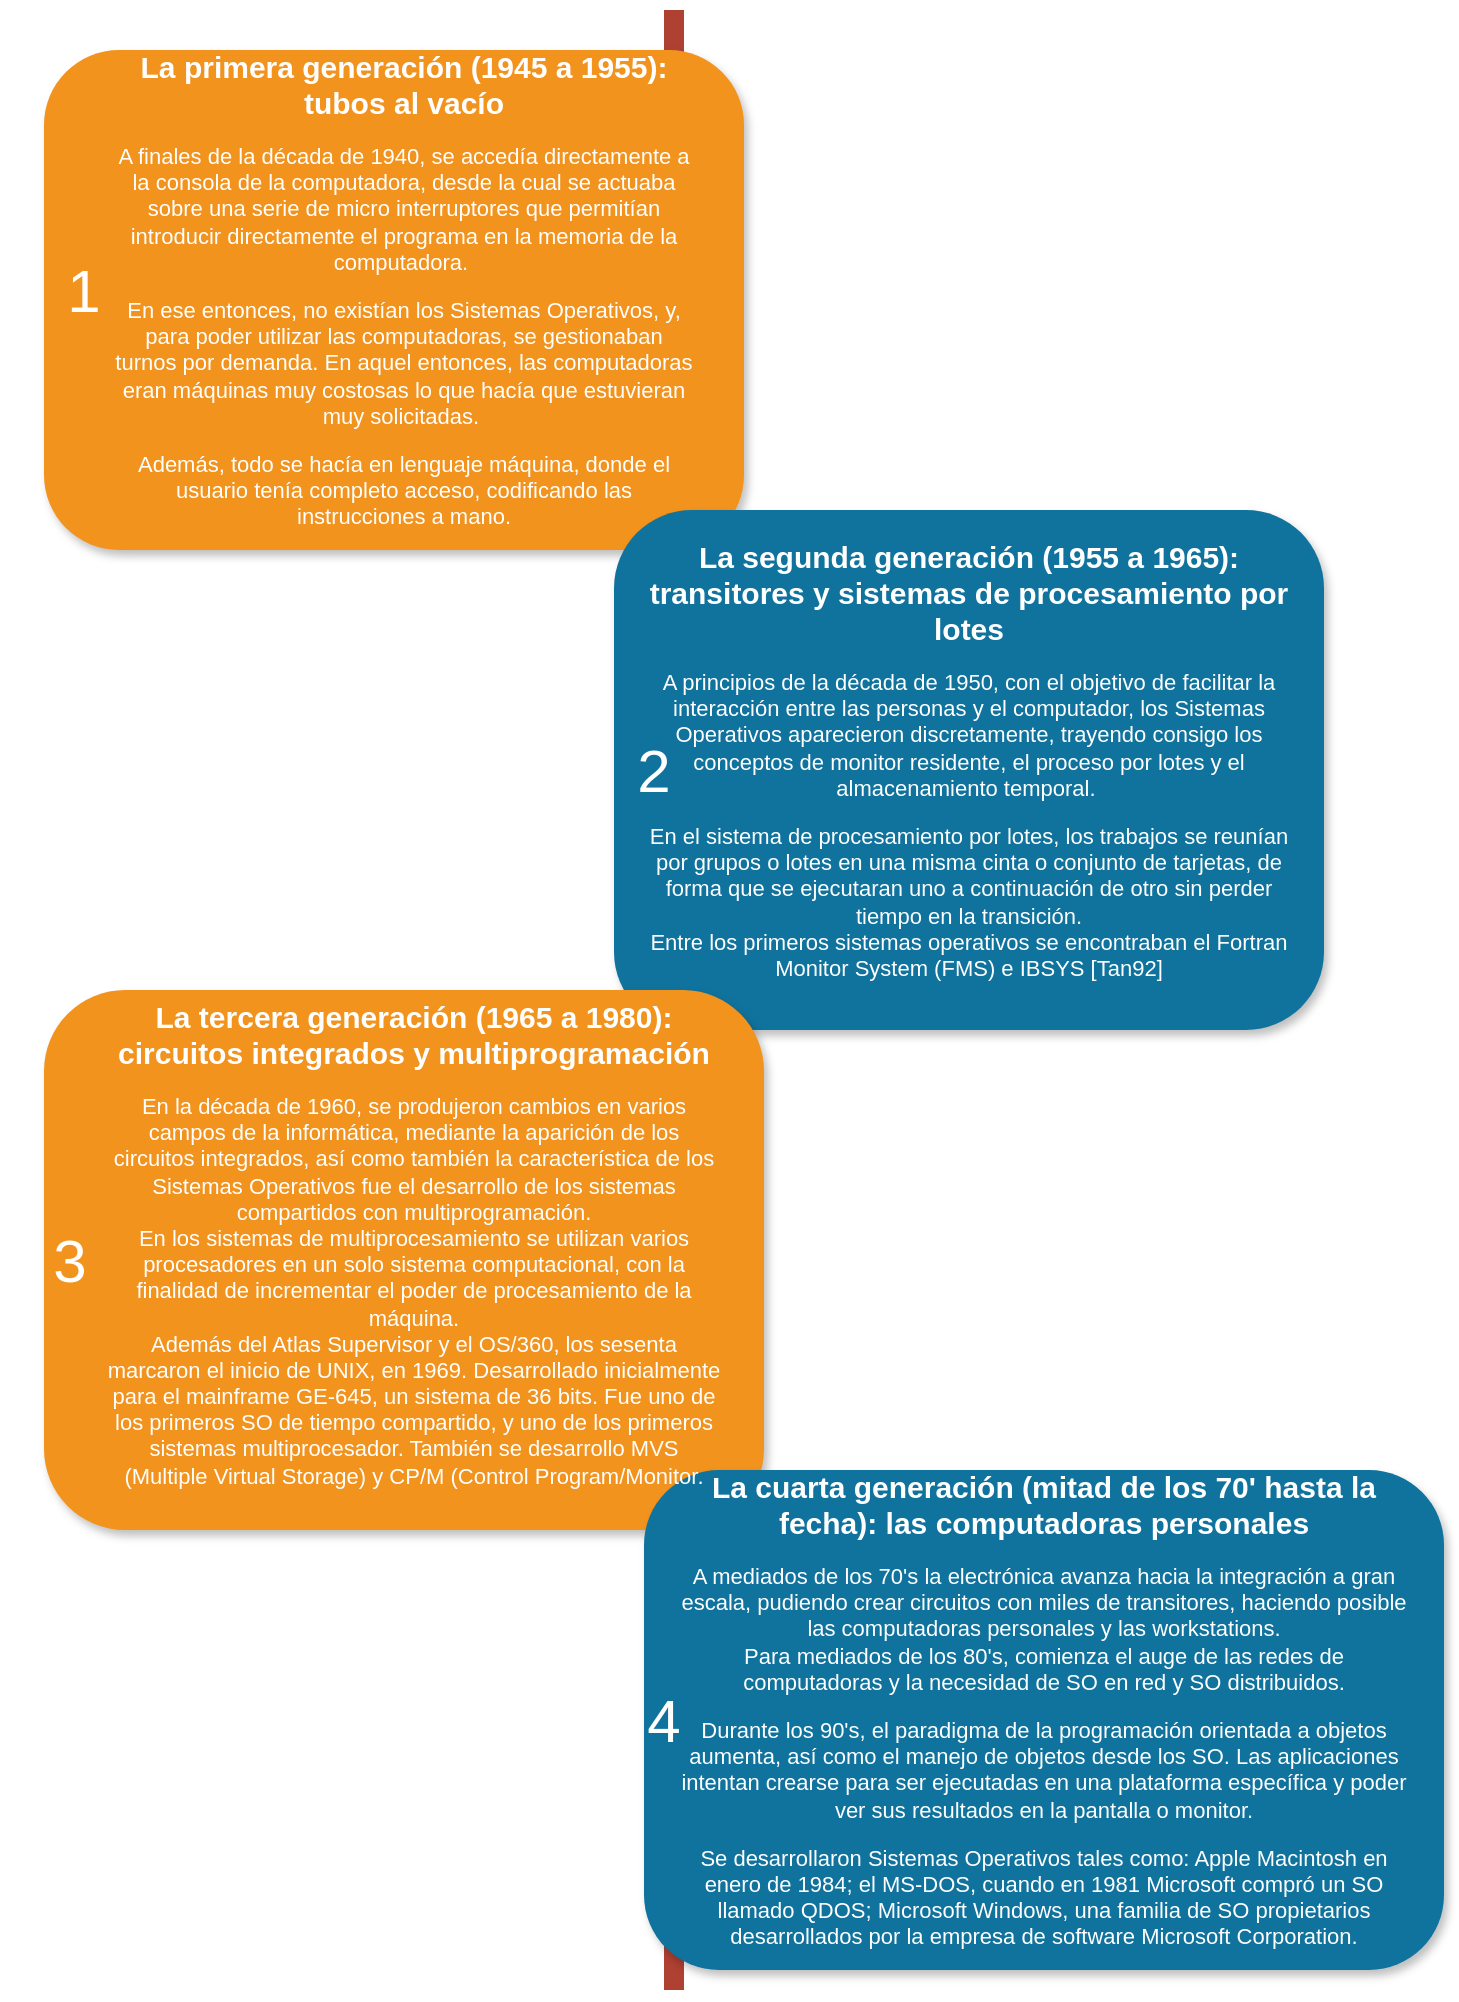 <mxfile version="24.2.9" type="github">
  <diagram name="Page-1" id="fbcf5db9-b524-4cd4-e4f3-379dc89c3999">
    <mxGraphModel dx="1274" dy="677" grid="1" gridSize="10" guides="1" tooltips="1" connect="1" arrows="1" fold="1" page="1" pageScale="1" pageWidth="850" pageHeight="1100" background="none" math="0" shadow="0">
      <root>
        <mxCell id="0" />
        <mxCell id="1" parent="0" />
        <mxCell id="2a0f93b5c73ef8e7-1" value="" style="line;strokeWidth=10;direction=south;html=1;fillColor=none;fontSize=13;fontColor=#000000;align=center;strokeColor=#AE4132;" parent="1" vertex="1">
          <mxGeometry x="360" y="70" width="10" height="990" as="geometry" />
        </mxCell>
        <mxCell id="2a0f93b5c73ef8e7-2" value="" style="rounded=1;whiteSpace=wrap;html=1;strokeColor=none;strokeWidth=1;fillColor=#F2931E;fontSize=13;fontColor=#FFFFFF;align=center;gradientColor=none;gradientDirection=east;verticalAlign=top;shadow=1;" parent="1" vertex="1">
          <mxGeometry x="50" y="90" width="350" height="250" as="geometry" />
        </mxCell>
        <mxCell id="2a0f93b5c73ef8e7-3" value="1" style="text;html=1;strokeColor=none;fillColor=none;align=center;verticalAlign=middle;whiteSpace=wrap;fontSize=30;fontColor=#FFFFFF;" parent="1" vertex="1">
          <mxGeometry x="50" y="200" width="40" height="20" as="geometry" />
        </mxCell>
        <mxCell id="2a0f93b5c73ef8e7-4" value="" style="rounded=1;whiteSpace=wrap;html=1;strokeColor=none;strokeWidth=1;fillColor=#10739E;fontSize=13;fontColor=#FFFFFF;align=center;gradientColor=none;gradientDirection=east;verticalAlign=top;shadow=1;" parent="1" vertex="1">
          <mxGeometry x="335" y="320" width="355" height="260" as="geometry" />
        </mxCell>
        <mxCell id="2a0f93b5c73ef8e7-5" value="2" style="text;html=1;strokeColor=none;fillColor=none;align=center;verticalAlign=middle;whiteSpace=wrap;fontSize=30;fontColor=#FFFFFF;" parent="1" vertex="1">
          <mxGeometry x="335" y="440" width="40" height="20" as="geometry" />
        </mxCell>
        <mxCell id="2a0f93b5c73ef8e7-6" value="" style="rounded=1;whiteSpace=wrap;html=1;strokeColor=none;strokeWidth=1;fillColor=#F2931E;fontSize=13;fontColor=#FFFFFF;align=center;gradientColor=none;gradientDirection=east;verticalAlign=top;shadow=1;" parent="1" vertex="1">
          <mxGeometry x="50" y="560" width="360" height="270" as="geometry" />
        </mxCell>
        <mxCell id="2a0f93b5c73ef8e7-7" value="3" style="text;html=1;strokeColor=none;fillColor=none;align=center;verticalAlign=middle;whiteSpace=wrap;fontSize=30;fontColor=#FFFFFF;" parent="1" vertex="1">
          <mxGeometry x="28.13" y="662.5" width="70" height="65" as="geometry" />
        </mxCell>
        <mxCell id="2a0f93b5c73ef8e7-8" value="" style="rounded=1;whiteSpace=wrap;html=1;strokeColor=none;strokeWidth=1;fillColor=#10739E;fontSize=13;fontColor=#FFFFFF;align=center;gradientColor=none;gradientDirection=east;verticalAlign=top;shadow=1;" parent="1" vertex="1">
          <mxGeometry x="350" y="800" width="400" height="250" as="geometry" />
        </mxCell>
        <mxCell id="2a0f93b5c73ef8e7-9" value="4" style="text;html=1;strokeColor=none;fillColor=none;align=center;verticalAlign=middle;whiteSpace=wrap;fontSize=30;fontColor=#FFFFFF;" parent="1" vertex="1">
          <mxGeometry x="340" y="915" width="40" height="20" as="geometry" />
        </mxCell>
        <mxCell id="2a0f93b5c73ef8e7-18" value="&lt;h1 style=&quot;font-size: 15px;&quot;&gt;&lt;font style=&quot;font-size: 15px;&quot;&gt;La primera generación (1945 a 1955): tubos al vacío&lt;br&gt;&lt;/font&gt;&lt;/h1&gt;&lt;p style=&quot;font-size: 11px;&quot;&gt;A finales de la década de 1940, se accedía directamente a la consola de la computadora, desde la cual se actuaba sobre una serie de micro interruptores que permitían introducir directamente el programa en la memoria de la computadora.&amp;nbsp;&lt;/p&gt;&lt;p style=&quot;font-size: 11px;&quot;&gt;En ese entonces, no existían los Sistemas Operativos, y, para poder utilizar las computadoras, se gestionaban turnos por demanda. En aquel entonces, las computadoras eran máquinas muy costosas lo que hacía que estuvieran muy solicitadas.&amp;nbsp;&lt;/p&gt;&lt;p style=&quot;font-size: 11px;&quot;&gt;Además, todo se hacía en lenguaje máquina, donde el usuario tenía completo acceso, codificando las instrucciones a mano. &lt;br&gt;&lt;/p&gt;&lt;p style=&quot;font-size: 11px;&quot;&gt;&lt;br&gt;&lt;/p&gt;" style="text;html=1;spacing=5;spacingTop=-20;whiteSpace=wrap;overflow=hidden;strokeColor=none;strokeWidth=4;fillColor=none;gradientColor=#007FFF;fontSize=9;fontColor=#FFFFFF;align=center;" parent="1" vertex="1">
          <mxGeometry x="80" y="90" width="300" height="245" as="geometry" />
        </mxCell>
        <mxCell id="2a0f93b5c73ef8e7-19" value="&lt;h1 style=&quot;font-size: 15px;&quot;&gt;La segunda generación (1955 a 1965): transitores y sistemas de procesamiento por lotes&lt;br&gt;&lt;/h1&gt;&lt;p style=&quot;font-size: 11px;&quot;&gt;A principios de la década de 1950, con el objetivo de facilitar la interacción entre las personas y el computador, los Sistemas Operativos aparecieron discretamente, trayendo consigo los conceptos de monitor residente, el proceso por lotes y el almacenamiento temporal.&amp;nbsp;&lt;/p&gt;&lt;p style=&quot;font-size: 11px;&quot;&gt;En el sistema de procesamiento por lotes, los trabajos se reunían por grupos o lotes en una misma cinta o conjunto de tarjetas, de forma que se ejecutaran uno a continuación de otro sin perder tiempo en la transición.&lt;br&gt;Entre los primeros sistemas operativos se encontraban el Fortran Monitor System (FMS) e IBSYS [Tan92]&lt;br&gt;&lt;/p&gt;&lt;p style=&quot;font-size: 11px;&quot;&gt;&lt;br&gt;&lt;/p&gt;" style="text;html=1;spacing=5;spacingTop=-20;whiteSpace=wrap;overflow=hidden;strokeColor=none;strokeWidth=4;fillColor=none;gradientColor=#007FFF;fontSize=9;fontColor=#FFFFFF;align=center;" parent="1" vertex="1">
          <mxGeometry x="346.25" y="335" width="332.5" height="240" as="geometry" />
        </mxCell>
        <mxCell id="2a0f93b5c73ef8e7-20" value="&lt;h1 style=&quot;font-size: 15px;&quot;&gt;La tercera generación (1965 a 1980): circuitos integrados y multiprogramación&lt;br&gt;&lt;/h1&gt;&lt;p style=&quot;font-size: 11px;&quot;&gt;En la década de 1960, se produjeron cambios en varios campos de la informática, mediante la aparición de los circuitos integrados, así como también la característica de los Sistemas Operativos fue el desarrollo de los sistemas compartidos con multiprogramación. &lt;br&gt;En los sistemas de multiprocesamiento se utilizan varios procesadores en un solo sistema computacional, con la finalidad de incrementar el poder de procesamiento de la máquina. &lt;br&gt;Además del Atlas Supervisor y el OS/360, los sesenta marcaron el inicio de UNIX, en 1969. Desarrollado inicialmente para el mainframe GE-645, un sistema de 36 bits. Fue uno de los primeros SO de tiempo compartido, y uno de los primeros sistemas multiprocesador. También se desarrollo MVS (Multiple Virtual Storage) y CP/M (Control Program/Monitor.&lt;br&gt;&lt;/p&gt;" style="text;html=1;spacing=5;spacingTop=-20;whiteSpace=wrap;overflow=hidden;strokeColor=none;strokeWidth=4;fillColor=none;gradientColor=#007FFF;fontSize=9;fontColor=#FFFFFF;align=center;" parent="1" vertex="1">
          <mxGeometry x="77.03" y="565" width="315.94" height="260" as="geometry" />
        </mxCell>
        <mxCell id="2a0f93b5c73ef8e7-21" value="&lt;h1 style=&quot;font-size: 15px;&quot;&gt;La cuarta generación (mitad de los 70&#39; hasta la fecha): las computadoras personales&lt;br&gt;&lt;/h1&gt;&lt;p style=&quot;font-size: 11px;&quot;&gt;&lt;font style=&quot;font-size: 11px;&quot;&gt;A mediados de los 70&#39;s la electrónica avanza hacia la integración a gran escala, pudiendo crear circuitos con miles de transitores, haciendo posible las computadoras personales y las workstations.&lt;br&gt;Para mediados de los 80&#39;s, comienza el auge de las redes de computadoras y la necesidad de SO en red y SO distribuidos. &lt;br&gt;&lt;/font&gt;&lt;/p&gt;&lt;p style=&quot;font-size: 11px;&quot;&gt;&lt;font style=&quot;font-size: 11px;&quot;&gt;Durante los 90&#39;s, el paradigma de la programación orientada a objetos aumenta, así como el manejo de objetos desde los SO. Las aplicaciones intentan crearse para ser ejecutadas en una plataforma específica y poder ver sus resultados en la pantalla o monitor.&lt;/font&gt;&lt;/p&gt;&lt;p style=&quot;font-size: 11px;&quot;&gt;&lt;font style=&quot;font-size: 11px;&quot;&gt;Se desarrollaron Sistemas Operativos tales como: Apple Macintosh en enero de 1984; el MS-DOS, cuando en 1981 Microsoft compró un SO llamado QDOS; Microsoft Windows, una familia de SO propietarios desarrollados por la empresa de software Microsoft Corporation&lt;/font&gt;.&lt;br&gt;&lt;/p&gt;" style="text;html=1;spacing=5;spacingTop=-20;whiteSpace=wrap;overflow=hidden;strokeColor=none;strokeWidth=4;fillColor=none;gradientColor=#007FFF;fontSize=9;fontColor=#FFFFFF;align=center;" parent="1" vertex="1">
          <mxGeometry x="361.25" y="800" width="377.5" height="240" as="geometry" />
        </mxCell>
      </root>
    </mxGraphModel>
  </diagram>
</mxfile>
